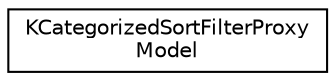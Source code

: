 digraph "Graphical Class Hierarchy"
{
  edge [fontname="Helvetica",fontsize="10",labelfontname="Helvetica",labelfontsize="10"];
  node [fontname="Helvetica",fontsize="10",shape=record];
  rankdir="LR";
  Node0 [label="KCategorizedSortFilterProxy\lModel",height=0.2,width=0.4,color="black", fillcolor="white", style="filled",URL="$classKCategorizedSortFilterProxyModel.html",tooltip="This class lets you categorize a view. "];
}
